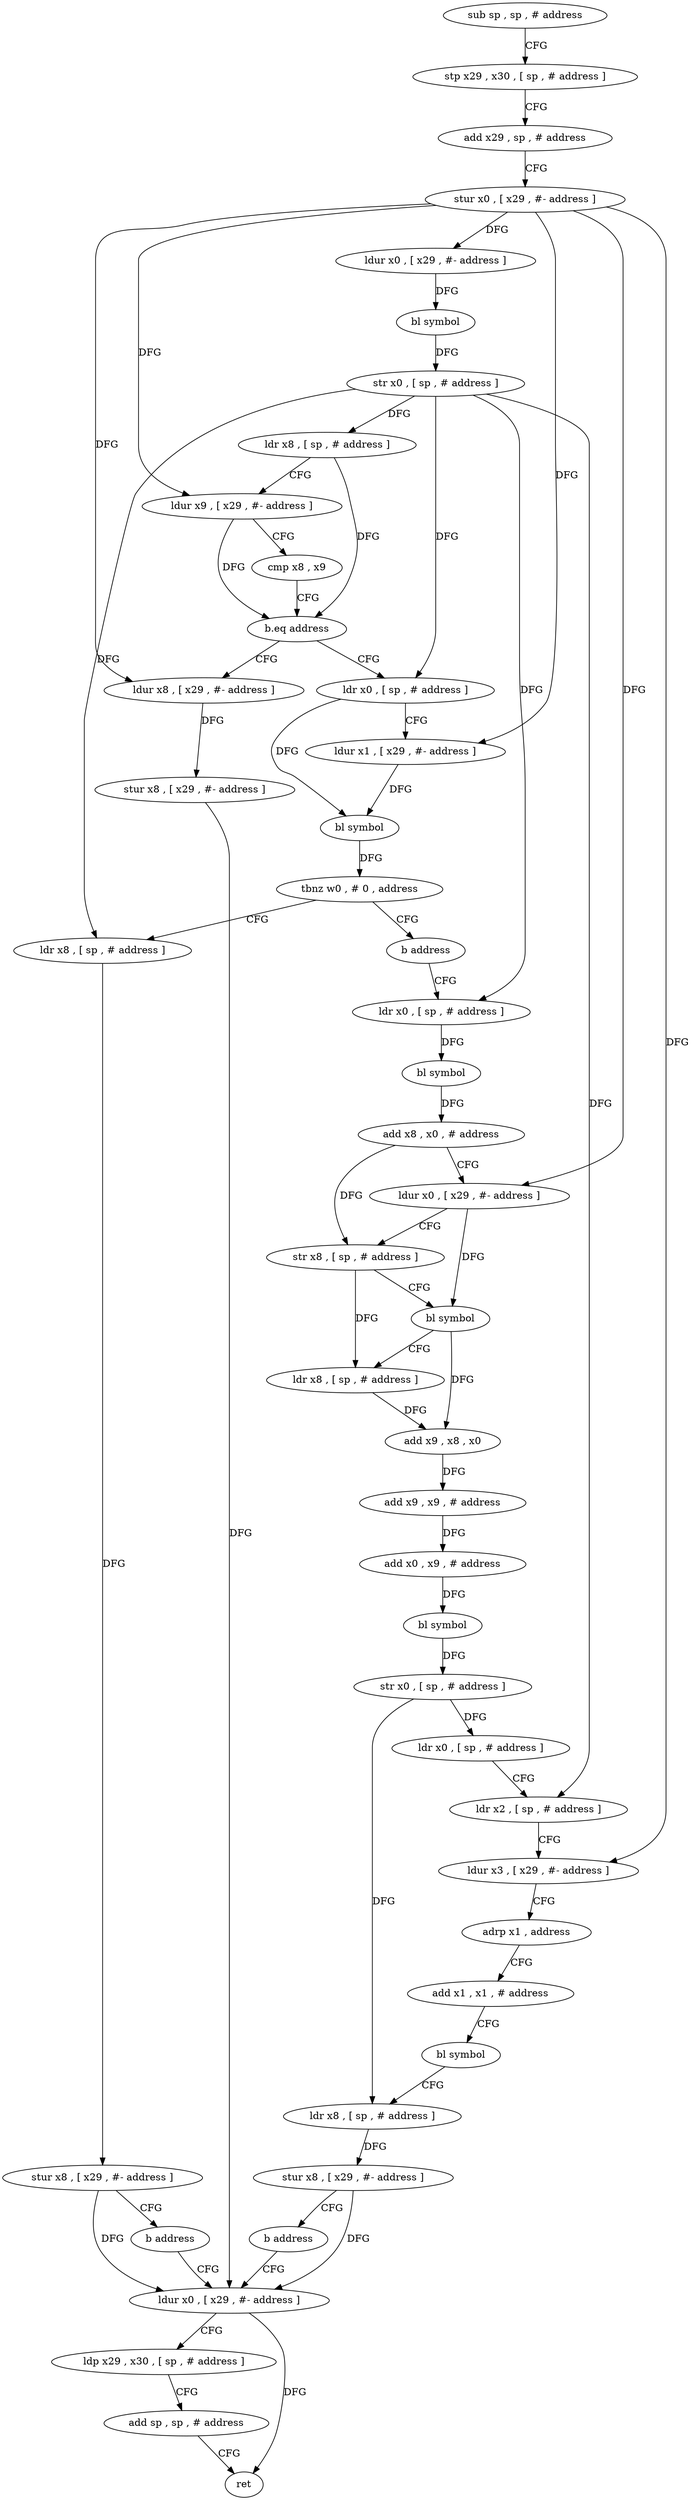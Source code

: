 digraph "func" {
"4289212" [label = "sub sp , sp , # address" ]
"4289216" [label = "stp x29 , x30 , [ sp , # address ]" ]
"4289220" [label = "add x29 , sp , # address" ]
"4289224" [label = "stur x0 , [ x29 , #- address ]" ]
"4289228" [label = "ldur x0 , [ x29 , #- address ]" ]
"4289232" [label = "bl symbol" ]
"4289236" [label = "str x0 , [ sp , # address ]" ]
"4289240" [label = "ldr x8 , [ sp , # address ]" ]
"4289244" [label = "ldur x9 , [ x29 , #- address ]" ]
"4289248" [label = "cmp x8 , x9" ]
"4289252" [label = "b.eq address" ]
"4289372" [label = "ldur x8 , [ x29 , #- address ]" ]
"4289256" [label = "ldr x0 , [ sp , # address ]" ]
"4289376" [label = "stur x8 , [ x29 , #- address ]" ]
"4289380" [label = "ldur x0 , [ x29 , #- address ]" ]
"4289260" [label = "ldur x1 , [ x29 , #- address ]" ]
"4289264" [label = "bl symbol" ]
"4289268" [label = "tbnz w0 , # 0 , address" ]
"4289276" [label = "ldr x8 , [ sp , # address ]" ]
"4289272" [label = "b address" ]
"4289280" [label = "stur x8 , [ x29 , #- address ]" ]
"4289284" [label = "b address" ]
"4289288" [label = "ldr x0 , [ sp , # address ]" ]
"4289384" [label = "ldp x29 , x30 , [ sp , # address ]" ]
"4289388" [label = "add sp , sp , # address" ]
"4289392" [label = "ret" ]
"4289292" [label = "bl symbol" ]
"4289296" [label = "add x8 , x0 , # address" ]
"4289300" [label = "ldur x0 , [ x29 , #- address ]" ]
"4289304" [label = "str x8 , [ sp , # address ]" ]
"4289308" [label = "bl symbol" ]
"4289312" [label = "ldr x8 , [ sp , # address ]" ]
"4289316" [label = "add x9 , x8 , x0" ]
"4289320" [label = "add x9 , x9 , # address" ]
"4289324" [label = "add x0 , x9 , # address" ]
"4289328" [label = "bl symbol" ]
"4289332" [label = "str x0 , [ sp , # address ]" ]
"4289336" [label = "ldr x0 , [ sp , # address ]" ]
"4289340" [label = "ldr x2 , [ sp , # address ]" ]
"4289344" [label = "ldur x3 , [ x29 , #- address ]" ]
"4289348" [label = "adrp x1 , address" ]
"4289352" [label = "add x1 , x1 , # address" ]
"4289356" [label = "bl symbol" ]
"4289360" [label = "ldr x8 , [ sp , # address ]" ]
"4289364" [label = "stur x8 , [ x29 , #- address ]" ]
"4289368" [label = "b address" ]
"4289212" -> "4289216" [ label = "CFG" ]
"4289216" -> "4289220" [ label = "CFG" ]
"4289220" -> "4289224" [ label = "CFG" ]
"4289224" -> "4289228" [ label = "DFG" ]
"4289224" -> "4289244" [ label = "DFG" ]
"4289224" -> "4289372" [ label = "DFG" ]
"4289224" -> "4289260" [ label = "DFG" ]
"4289224" -> "4289300" [ label = "DFG" ]
"4289224" -> "4289344" [ label = "DFG" ]
"4289228" -> "4289232" [ label = "DFG" ]
"4289232" -> "4289236" [ label = "DFG" ]
"4289236" -> "4289240" [ label = "DFG" ]
"4289236" -> "4289256" [ label = "DFG" ]
"4289236" -> "4289276" [ label = "DFG" ]
"4289236" -> "4289288" [ label = "DFG" ]
"4289236" -> "4289340" [ label = "DFG" ]
"4289240" -> "4289244" [ label = "CFG" ]
"4289240" -> "4289252" [ label = "DFG" ]
"4289244" -> "4289248" [ label = "CFG" ]
"4289244" -> "4289252" [ label = "DFG" ]
"4289248" -> "4289252" [ label = "CFG" ]
"4289252" -> "4289372" [ label = "CFG" ]
"4289252" -> "4289256" [ label = "CFG" ]
"4289372" -> "4289376" [ label = "DFG" ]
"4289256" -> "4289260" [ label = "CFG" ]
"4289256" -> "4289264" [ label = "DFG" ]
"4289376" -> "4289380" [ label = "DFG" ]
"4289380" -> "4289384" [ label = "CFG" ]
"4289380" -> "4289392" [ label = "DFG" ]
"4289260" -> "4289264" [ label = "DFG" ]
"4289264" -> "4289268" [ label = "DFG" ]
"4289268" -> "4289276" [ label = "CFG" ]
"4289268" -> "4289272" [ label = "CFG" ]
"4289276" -> "4289280" [ label = "DFG" ]
"4289272" -> "4289288" [ label = "CFG" ]
"4289280" -> "4289284" [ label = "CFG" ]
"4289280" -> "4289380" [ label = "DFG" ]
"4289284" -> "4289380" [ label = "CFG" ]
"4289288" -> "4289292" [ label = "DFG" ]
"4289384" -> "4289388" [ label = "CFG" ]
"4289388" -> "4289392" [ label = "CFG" ]
"4289292" -> "4289296" [ label = "DFG" ]
"4289296" -> "4289300" [ label = "CFG" ]
"4289296" -> "4289304" [ label = "DFG" ]
"4289300" -> "4289304" [ label = "CFG" ]
"4289300" -> "4289308" [ label = "DFG" ]
"4289304" -> "4289308" [ label = "CFG" ]
"4289304" -> "4289312" [ label = "DFG" ]
"4289308" -> "4289312" [ label = "CFG" ]
"4289308" -> "4289316" [ label = "DFG" ]
"4289312" -> "4289316" [ label = "DFG" ]
"4289316" -> "4289320" [ label = "DFG" ]
"4289320" -> "4289324" [ label = "DFG" ]
"4289324" -> "4289328" [ label = "DFG" ]
"4289328" -> "4289332" [ label = "DFG" ]
"4289332" -> "4289336" [ label = "DFG" ]
"4289332" -> "4289360" [ label = "DFG" ]
"4289336" -> "4289340" [ label = "CFG" ]
"4289340" -> "4289344" [ label = "CFG" ]
"4289344" -> "4289348" [ label = "CFG" ]
"4289348" -> "4289352" [ label = "CFG" ]
"4289352" -> "4289356" [ label = "CFG" ]
"4289356" -> "4289360" [ label = "CFG" ]
"4289360" -> "4289364" [ label = "DFG" ]
"4289364" -> "4289368" [ label = "CFG" ]
"4289364" -> "4289380" [ label = "DFG" ]
"4289368" -> "4289380" [ label = "CFG" ]
}
